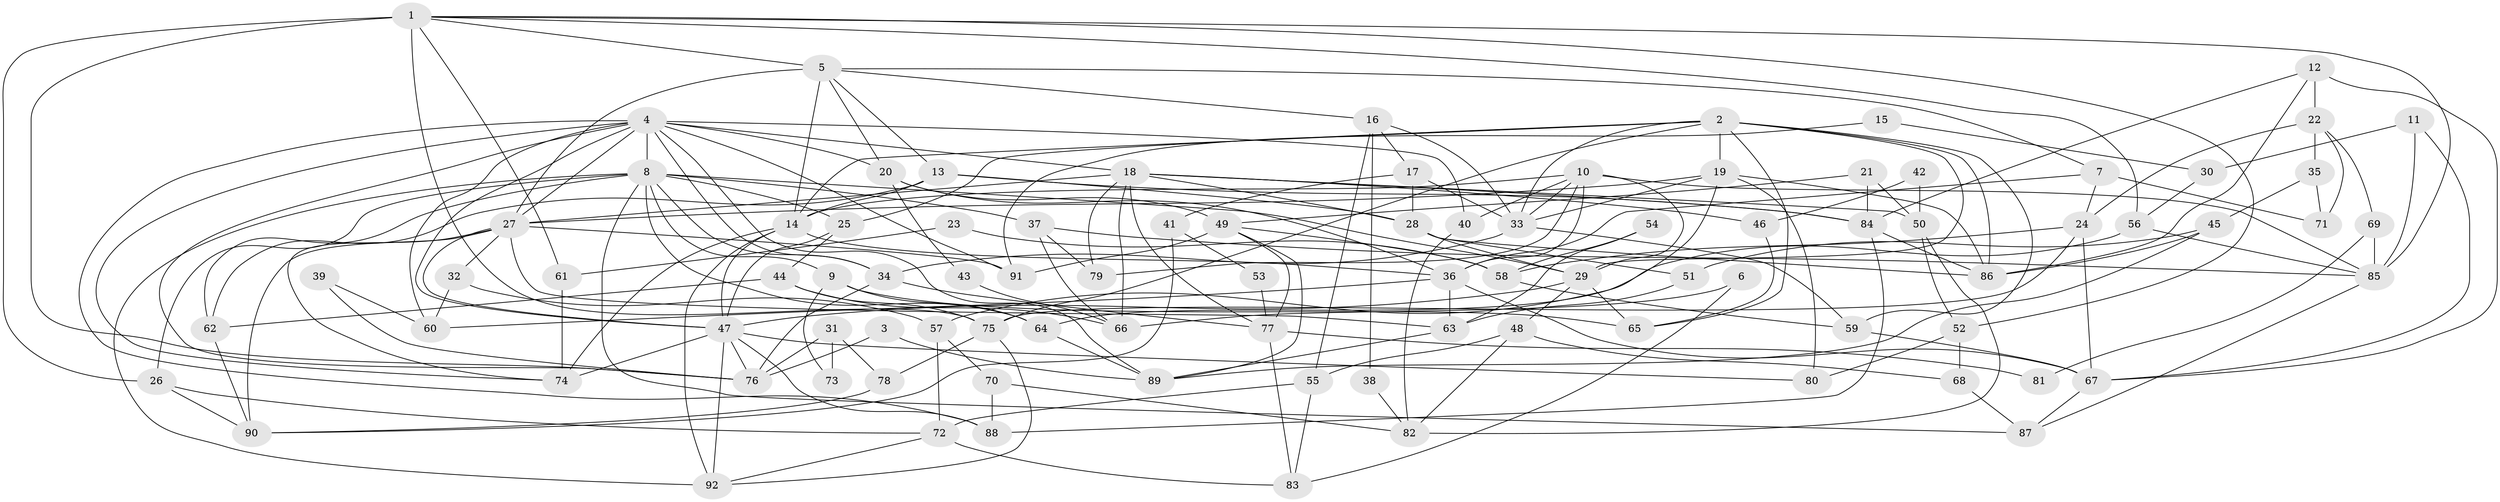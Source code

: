 // original degree distribution, {2: 0.17829457364341086, 4: 0.27906976744186046, 3: 0.20930232558139536, 5: 0.17829457364341086, 9: 0.007751937984496124, 6: 0.10852713178294573, 7: 0.023255813953488372, 8: 0.015503875968992248}
// Generated by graph-tools (version 1.1) at 2025/51/03/04/25 22:51:11]
// undirected, 92 vertices, 213 edges
graph export_dot {
  node [color=gray90,style=filled];
  1;
  2;
  3;
  4;
  5;
  6;
  7;
  8;
  9;
  10;
  11;
  12;
  13;
  14;
  15;
  16;
  17;
  18;
  19;
  20;
  21;
  22;
  23;
  24;
  25;
  26;
  27;
  28;
  29;
  30;
  31;
  32;
  33;
  34;
  35;
  36;
  37;
  38;
  39;
  40;
  41;
  42;
  43;
  44;
  45;
  46;
  47;
  48;
  49;
  50;
  51;
  52;
  53;
  54;
  55;
  56;
  57;
  58;
  59;
  60;
  61;
  62;
  63;
  64;
  65;
  66;
  67;
  68;
  69;
  70;
  71;
  72;
  73;
  74;
  75;
  76;
  77;
  78;
  79;
  80;
  81;
  82;
  83;
  84;
  85;
  86;
  87;
  88;
  89;
  90;
  91;
  92;
  1 -- 5 [weight=1.0];
  1 -- 26 [weight=1.0];
  1 -- 52 [weight=1.0];
  1 -- 56 [weight=1.0];
  1 -- 61 [weight=1.0];
  1 -- 75 [weight=1.0];
  1 -- 76 [weight=2.0];
  1 -- 85 [weight=1.0];
  2 -- 14 [weight=1.0];
  2 -- 19 [weight=1.0];
  2 -- 25 [weight=1.0];
  2 -- 29 [weight=1.0];
  2 -- 33 [weight=1.0];
  2 -- 59 [weight=1.0];
  2 -- 65 [weight=1.0];
  2 -- 75 [weight=1.0];
  2 -- 86 [weight=1.0];
  3 -- 76 [weight=1.0];
  3 -- 89 [weight=1.0];
  4 -- 8 [weight=1.0];
  4 -- 18 [weight=1.0];
  4 -- 20 [weight=1.0];
  4 -- 27 [weight=1.0];
  4 -- 34 [weight=1.0];
  4 -- 40 [weight=1.0];
  4 -- 47 [weight=1.0];
  4 -- 60 [weight=1.0];
  4 -- 74 [weight=1.0];
  4 -- 76 [weight=1.0];
  4 -- 88 [weight=1.0];
  4 -- 89 [weight=1.0];
  4 -- 91 [weight=1.0];
  5 -- 7 [weight=1.0];
  5 -- 13 [weight=1.0];
  5 -- 14 [weight=1.0];
  5 -- 16 [weight=1.0];
  5 -- 20 [weight=1.0];
  5 -- 27 [weight=2.0];
  6 -- 66 [weight=1.0];
  6 -- 83 [weight=1.0];
  7 -- 24 [weight=1.0];
  7 -- 36 [weight=1.0];
  7 -- 71 [weight=1.0];
  8 -- 9 [weight=1.0];
  8 -- 25 [weight=1.0];
  8 -- 26 [weight=1.0];
  8 -- 29 [weight=1.0];
  8 -- 34 [weight=1.0];
  8 -- 37 [weight=1.0];
  8 -- 62 [weight=1.0];
  8 -- 64 [weight=1.0];
  8 -- 87 [weight=1.0];
  8 -- 92 [weight=1.0];
  9 -- 64 [weight=1.0];
  9 -- 65 [weight=1.0];
  9 -- 73 [weight=1.0];
  10 -- 14 [weight=1.0];
  10 -- 29 [weight=1.0];
  10 -- 33 [weight=1.0];
  10 -- 36 [weight=2.0];
  10 -- 40 [weight=1.0];
  10 -- 79 [weight=1.0];
  10 -- 85 [weight=1.0];
  11 -- 30 [weight=1.0];
  11 -- 67 [weight=1.0];
  11 -- 85 [weight=1.0];
  12 -- 22 [weight=1.0];
  12 -- 67 [weight=1.0];
  12 -- 84 [weight=1.0];
  12 -- 86 [weight=1.0];
  13 -- 14 [weight=1.0];
  13 -- 28 [weight=1.0];
  13 -- 62 [weight=1.0];
  13 -- 84 [weight=1.0];
  14 -- 36 [weight=1.0];
  14 -- 47 [weight=1.0];
  14 -- 74 [weight=1.0];
  14 -- 92 [weight=1.0];
  15 -- 30 [weight=1.0];
  15 -- 91 [weight=1.0];
  16 -- 17 [weight=1.0];
  16 -- 33 [weight=1.0];
  16 -- 38 [weight=1.0];
  16 -- 55 [weight=1.0];
  17 -- 28 [weight=1.0];
  17 -- 33 [weight=1.0];
  17 -- 41 [weight=1.0];
  18 -- 27 [weight=1.0];
  18 -- 28 [weight=1.0];
  18 -- 46 [weight=1.0];
  18 -- 50 [weight=1.0];
  18 -- 66 [weight=1.0];
  18 -- 77 [weight=1.0];
  18 -- 79 [weight=1.0];
  18 -- 84 [weight=1.0];
  19 -- 27 [weight=1.0];
  19 -- 33 [weight=1.0];
  19 -- 64 [weight=1.0];
  19 -- 80 [weight=1.0];
  19 -- 86 [weight=1.0];
  20 -- 36 [weight=1.0];
  20 -- 43 [weight=1.0];
  20 -- 49 [weight=1.0];
  21 -- 49 [weight=1.0];
  21 -- 50 [weight=1.0];
  21 -- 84 [weight=1.0];
  22 -- 24 [weight=1.0];
  22 -- 35 [weight=1.0];
  22 -- 69 [weight=1.0];
  22 -- 71 [weight=1.0];
  23 -- 58 [weight=1.0];
  23 -- 61 [weight=1.0];
  24 -- 58 [weight=1.0];
  24 -- 67 [weight=1.0];
  24 -- 75 [weight=1.0];
  25 -- 44 [weight=1.0];
  25 -- 47 [weight=1.0];
  26 -- 72 [weight=1.0];
  26 -- 90 [weight=1.0];
  27 -- 32 [weight=1.0];
  27 -- 47 [weight=1.0];
  27 -- 63 [weight=1.0];
  27 -- 74 [weight=1.0];
  27 -- 90 [weight=1.0];
  27 -- 91 [weight=1.0];
  28 -- 29 [weight=1.0];
  28 -- 51 [weight=1.0];
  28 -- 86 [weight=1.0];
  29 -- 47 [weight=1.0];
  29 -- 48 [weight=1.0];
  29 -- 65 [weight=1.0];
  30 -- 56 [weight=1.0];
  31 -- 73 [weight=1.0];
  31 -- 76 [weight=1.0];
  31 -- 78 [weight=1.0];
  32 -- 57 [weight=1.0];
  32 -- 60 [weight=1.0];
  33 -- 34 [weight=1.0];
  33 -- 59 [weight=1.0];
  34 -- 76 [weight=1.0];
  34 -- 77 [weight=1.0];
  35 -- 45 [weight=1.0];
  35 -- 71 [weight=1.0];
  36 -- 60 [weight=1.0];
  36 -- 63 [weight=2.0];
  36 -- 67 [weight=1.0];
  37 -- 66 [weight=1.0];
  37 -- 79 [weight=1.0];
  37 -- 85 [weight=1.0];
  38 -- 82 [weight=1.0];
  39 -- 60 [weight=1.0];
  39 -- 76 [weight=1.0];
  40 -- 82 [weight=1.0];
  41 -- 53 [weight=1.0];
  41 -- 90 [weight=1.0];
  42 -- 46 [weight=1.0];
  42 -- 50 [weight=1.0];
  43 -- 66 [weight=1.0];
  44 -- 62 [weight=1.0];
  44 -- 66 [weight=1.0];
  44 -- 75 [weight=1.0];
  45 -- 51 [weight=1.0];
  45 -- 86 [weight=1.0];
  45 -- 89 [weight=1.0];
  46 -- 65 [weight=1.0];
  47 -- 74 [weight=1.0];
  47 -- 76 [weight=1.0];
  47 -- 80 [weight=1.0];
  47 -- 88 [weight=1.0];
  47 -- 92 [weight=1.0];
  48 -- 55 [weight=1.0];
  48 -- 68 [weight=1.0];
  48 -- 82 [weight=1.0];
  49 -- 58 [weight=1.0];
  49 -- 77 [weight=1.0];
  49 -- 89 [weight=1.0];
  49 -- 91 [weight=1.0];
  50 -- 52 [weight=1.0];
  50 -- 82 [weight=1.0];
  51 -- 63 [weight=1.0];
  52 -- 68 [weight=1.0];
  52 -- 80 [weight=1.0];
  53 -- 77 [weight=1.0];
  54 -- 58 [weight=1.0];
  54 -- 63 [weight=1.0];
  55 -- 72 [weight=1.0];
  55 -- 83 [weight=1.0];
  56 -- 57 [weight=1.0];
  56 -- 85 [weight=1.0];
  57 -- 70 [weight=1.0];
  57 -- 72 [weight=1.0];
  58 -- 59 [weight=1.0];
  59 -- 67 [weight=1.0];
  61 -- 74 [weight=1.0];
  62 -- 90 [weight=1.0];
  63 -- 89 [weight=1.0];
  64 -- 89 [weight=1.0];
  67 -- 87 [weight=1.0];
  68 -- 87 [weight=1.0];
  69 -- 81 [weight=1.0];
  69 -- 85 [weight=1.0];
  70 -- 82 [weight=1.0];
  70 -- 88 [weight=1.0];
  72 -- 83 [weight=1.0];
  72 -- 92 [weight=1.0];
  75 -- 78 [weight=1.0];
  75 -- 92 [weight=1.0];
  77 -- 81 [weight=1.0];
  77 -- 83 [weight=1.0];
  78 -- 90 [weight=1.0];
  84 -- 86 [weight=1.0];
  84 -- 88 [weight=1.0];
  85 -- 87 [weight=1.0];
}
